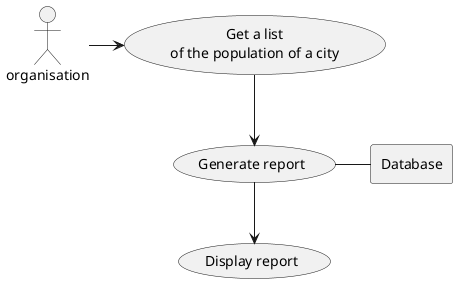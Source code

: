 @startuml
'https://plantuml.com/use-case-diagram

:organisation: as User

rectangle Database

usecase UC1 as "Get a list
of the population of a city"

usecase Use as "Generate report"

usecase Display as "Display report"

User -> UC1
UC1 --> Use
Use - Database
Use --> Display

@enduml